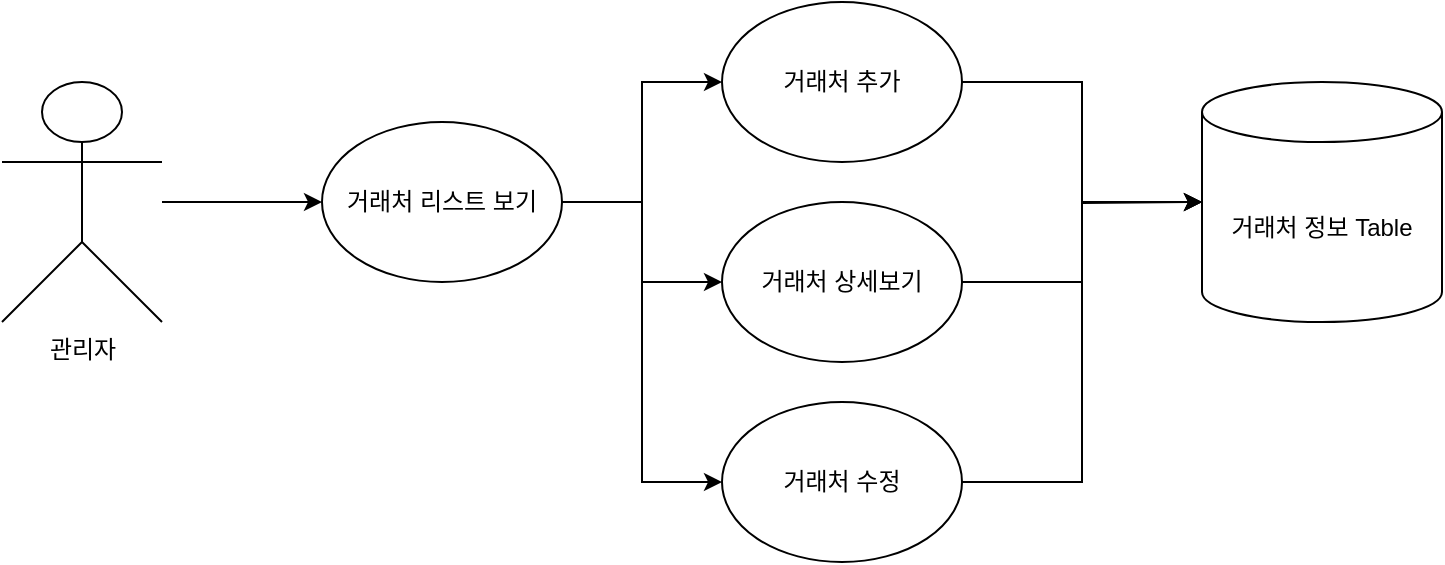 <mxfile version="21.3.7" type="device">
  <diagram name="페이지-1" id="_eJ2j1-yKTiZe_nJDsUn">
    <mxGraphModel dx="1434" dy="756" grid="1" gridSize="10" guides="1" tooltips="1" connect="1" arrows="1" fold="1" page="1" pageScale="1" pageWidth="4681" pageHeight="3300" math="0" shadow="0">
      <root>
        <mxCell id="0" />
        <mxCell id="1" parent="0" />
        <mxCell id="T0cdDId6vHMG0BL15HF7-6" style="edgeStyle=orthogonalEdgeStyle;rounded=0;orthogonalLoop=1;jettySize=auto;html=1;entryX=0;entryY=0.5;entryDx=0;entryDy=0;" edge="1" parent="1" source="T0cdDId6vHMG0BL15HF7-1" target="T0cdDId6vHMG0BL15HF7-2">
          <mxGeometry relative="1" as="geometry" />
        </mxCell>
        <mxCell id="T0cdDId6vHMG0BL15HF7-1" value="관리자" style="shape=umlActor;verticalLabelPosition=bottom;verticalAlign=top;html=1;outlineConnect=0;" vertex="1" parent="1">
          <mxGeometry x="160" y="120" width="80" height="120" as="geometry" />
        </mxCell>
        <mxCell id="T0cdDId6vHMG0BL15HF7-7" style="edgeStyle=orthogonalEdgeStyle;rounded=0;orthogonalLoop=1;jettySize=auto;html=1;entryX=0;entryY=0.5;entryDx=0;entryDy=0;" edge="1" parent="1" source="T0cdDId6vHMG0BL15HF7-2" target="T0cdDId6vHMG0BL15HF7-3">
          <mxGeometry relative="1" as="geometry" />
        </mxCell>
        <mxCell id="T0cdDId6vHMG0BL15HF7-8" style="edgeStyle=orthogonalEdgeStyle;rounded=0;orthogonalLoop=1;jettySize=auto;html=1;entryX=0;entryY=0.5;entryDx=0;entryDy=0;" edge="1" parent="1" source="T0cdDId6vHMG0BL15HF7-2" target="T0cdDId6vHMG0BL15HF7-4">
          <mxGeometry relative="1" as="geometry" />
        </mxCell>
        <mxCell id="T0cdDId6vHMG0BL15HF7-9" style="edgeStyle=orthogonalEdgeStyle;rounded=0;orthogonalLoop=1;jettySize=auto;html=1;entryX=0;entryY=0.5;entryDx=0;entryDy=0;" edge="1" parent="1" source="T0cdDId6vHMG0BL15HF7-2" target="T0cdDId6vHMG0BL15HF7-5">
          <mxGeometry relative="1" as="geometry" />
        </mxCell>
        <mxCell id="T0cdDId6vHMG0BL15HF7-2" value="거래처 리스트 보기" style="ellipse;whiteSpace=wrap;html=1;" vertex="1" parent="1">
          <mxGeometry x="320" y="140" width="120" height="80" as="geometry" />
        </mxCell>
        <mxCell id="T0cdDId6vHMG0BL15HF7-11" style="edgeStyle=orthogonalEdgeStyle;rounded=0;orthogonalLoop=1;jettySize=auto;html=1;entryX=0;entryY=0.5;entryDx=0;entryDy=0;entryPerimeter=0;" edge="1" parent="1" source="T0cdDId6vHMG0BL15HF7-3" target="T0cdDId6vHMG0BL15HF7-10">
          <mxGeometry relative="1" as="geometry" />
        </mxCell>
        <mxCell id="T0cdDId6vHMG0BL15HF7-3" value="거래처 추가" style="ellipse;whiteSpace=wrap;html=1;" vertex="1" parent="1">
          <mxGeometry x="520" y="80" width="120" height="80" as="geometry" />
        </mxCell>
        <mxCell id="T0cdDId6vHMG0BL15HF7-12" style="edgeStyle=orthogonalEdgeStyle;rounded=0;orthogonalLoop=1;jettySize=auto;html=1;" edge="1" parent="1" source="T0cdDId6vHMG0BL15HF7-4">
          <mxGeometry relative="1" as="geometry">
            <mxPoint x="760" y="180" as="targetPoint" />
          </mxGeometry>
        </mxCell>
        <mxCell id="T0cdDId6vHMG0BL15HF7-4" value="거래처 상세보기" style="ellipse;whiteSpace=wrap;html=1;" vertex="1" parent="1">
          <mxGeometry x="520" y="180" width="120" height="80" as="geometry" />
        </mxCell>
        <mxCell id="T0cdDId6vHMG0BL15HF7-13" style="edgeStyle=orthogonalEdgeStyle;rounded=0;orthogonalLoop=1;jettySize=auto;html=1;entryX=0;entryY=0.5;entryDx=0;entryDy=0;entryPerimeter=0;" edge="1" parent="1" source="T0cdDId6vHMG0BL15HF7-5" target="T0cdDId6vHMG0BL15HF7-10">
          <mxGeometry relative="1" as="geometry" />
        </mxCell>
        <mxCell id="T0cdDId6vHMG0BL15HF7-5" value="거래처 수정" style="ellipse;whiteSpace=wrap;html=1;" vertex="1" parent="1">
          <mxGeometry x="520" y="280" width="120" height="80" as="geometry" />
        </mxCell>
        <mxCell id="T0cdDId6vHMG0BL15HF7-10" value="거래처 정보 Table" style="shape=cylinder3;whiteSpace=wrap;html=1;boundedLbl=1;backgroundOutline=1;size=15;" vertex="1" parent="1">
          <mxGeometry x="760" y="120" width="120" height="120" as="geometry" />
        </mxCell>
      </root>
    </mxGraphModel>
  </diagram>
</mxfile>
